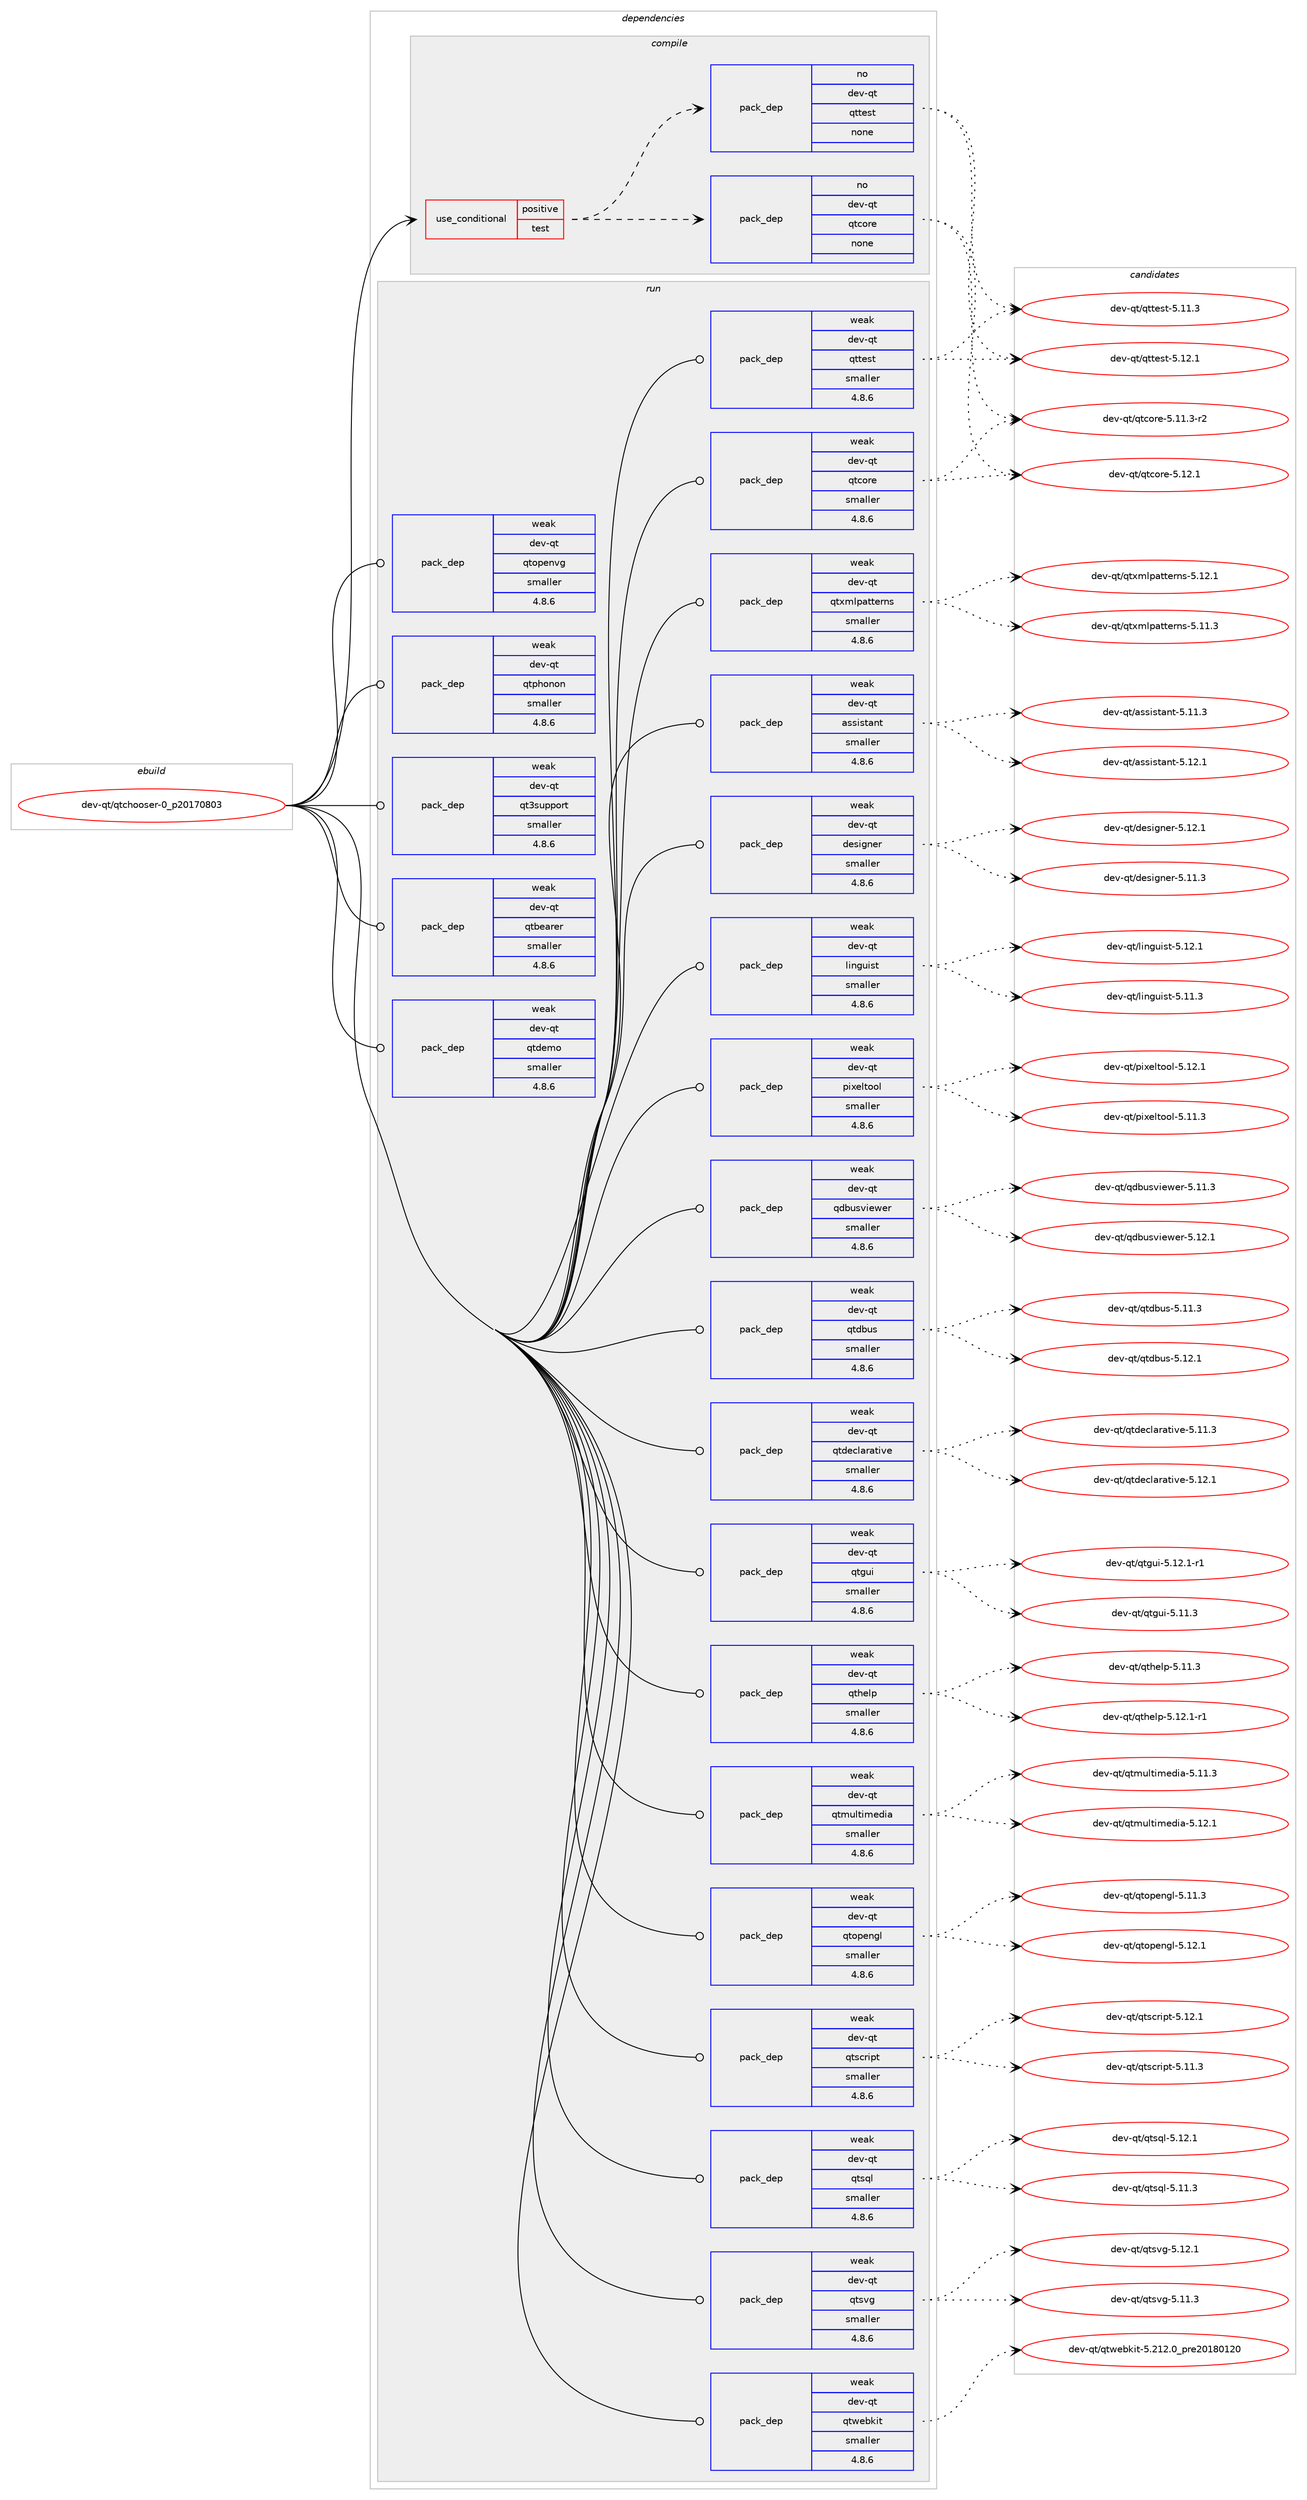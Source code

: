 digraph prolog {

# *************
# Graph options
# *************

newrank=true;
concentrate=true;
compound=true;
graph [rankdir=LR,fontname=Helvetica,fontsize=10,ranksep=1.5];#, ranksep=2.5, nodesep=0.2];
edge  [arrowhead=vee];
node  [fontname=Helvetica,fontsize=10];

# **********
# The ebuild
# **********

subgraph cluster_leftcol {
color=gray;
rank=same;
label=<<i>ebuild</i>>;
id [label="dev-qt/qtchooser-0_p20170803", color=red, width=4, href="../dev-qt/qtchooser-0_p20170803.svg"];
}

# ****************
# The dependencies
# ****************

subgraph cluster_midcol {
color=gray;
label=<<i>dependencies</i>>;
subgraph cluster_compile {
fillcolor="#eeeeee";
style=filled;
label=<<i>compile</i>>;
subgraph cond387506 {
dependency1450013 [label=<<TABLE BORDER="0" CELLBORDER="1" CELLSPACING="0" CELLPADDING="4"><TR><TD ROWSPAN="3" CELLPADDING="10">use_conditional</TD></TR><TR><TD>positive</TD></TR><TR><TD>test</TD></TR></TABLE>>, shape=none, color=red];
subgraph pack1039134 {
dependency1450014 [label=<<TABLE BORDER="0" CELLBORDER="1" CELLSPACING="0" CELLPADDING="4" WIDTH="220"><TR><TD ROWSPAN="6" CELLPADDING="30">pack_dep</TD></TR><TR><TD WIDTH="110">no</TD></TR><TR><TD>dev-qt</TD></TR><TR><TD>qtcore</TD></TR><TR><TD>none</TD></TR><TR><TD></TD></TR></TABLE>>, shape=none, color=blue];
}
dependency1450013:e -> dependency1450014:w [weight=20,style="dashed",arrowhead="vee"];
subgraph pack1039135 {
dependency1450015 [label=<<TABLE BORDER="0" CELLBORDER="1" CELLSPACING="0" CELLPADDING="4" WIDTH="220"><TR><TD ROWSPAN="6" CELLPADDING="30">pack_dep</TD></TR><TR><TD WIDTH="110">no</TD></TR><TR><TD>dev-qt</TD></TR><TR><TD>qttest</TD></TR><TR><TD>none</TD></TR><TR><TD></TD></TR></TABLE>>, shape=none, color=blue];
}
dependency1450013:e -> dependency1450015:w [weight=20,style="dashed",arrowhead="vee"];
}
id:e -> dependency1450013:w [weight=20,style="solid",arrowhead="vee"];
}
subgraph cluster_compileandrun {
fillcolor="#eeeeee";
style=filled;
label=<<i>compile and run</i>>;
}
subgraph cluster_run {
fillcolor="#eeeeee";
style=filled;
label=<<i>run</i>>;
subgraph pack1039136 {
dependency1450016 [label=<<TABLE BORDER="0" CELLBORDER="1" CELLSPACING="0" CELLPADDING="4" WIDTH="220"><TR><TD ROWSPAN="6" CELLPADDING="30">pack_dep</TD></TR><TR><TD WIDTH="110">weak</TD></TR><TR><TD>dev-qt</TD></TR><TR><TD>assistant</TD></TR><TR><TD>smaller</TD></TR><TR><TD>4.8.6</TD></TR></TABLE>>, shape=none, color=blue];
}
id:e -> dependency1450016:w [weight=20,style="solid",arrowhead="odot"];
subgraph pack1039137 {
dependency1450017 [label=<<TABLE BORDER="0" CELLBORDER="1" CELLSPACING="0" CELLPADDING="4" WIDTH="220"><TR><TD ROWSPAN="6" CELLPADDING="30">pack_dep</TD></TR><TR><TD WIDTH="110">weak</TD></TR><TR><TD>dev-qt</TD></TR><TR><TD>designer</TD></TR><TR><TD>smaller</TD></TR><TR><TD>4.8.6</TD></TR></TABLE>>, shape=none, color=blue];
}
id:e -> dependency1450017:w [weight=20,style="solid",arrowhead="odot"];
subgraph pack1039138 {
dependency1450018 [label=<<TABLE BORDER="0" CELLBORDER="1" CELLSPACING="0" CELLPADDING="4" WIDTH="220"><TR><TD ROWSPAN="6" CELLPADDING="30">pack_dep</TD></TR><TR><TD WIDTH="110">weak</TD></TR><TR><TD>dev-qt</TD></TR><TR><TD>linguist</TD></TR><TR><TD>smaller</TD></TR><TR><TD>4.8.6</TD></TR></TABLE>>, shape=none, color=blue];
}
id:e -> dependency1450018:w [weight=20,style="solid",arrowhead="odot"];
subgraph pack1039139 {
dependency1450019 [label=<<TABLE BORDER="0" CELLBORDER="1" CELLSPACING="0" CELLPADDING="4" WIDTH="220"><TR><TD ROWSPAN="6" CELLPADDING="30">pack_dep</TD></TR><TR><TD WIDTH="110">weak</TD></TR><TR><TD>dev-qt</TD></TR><TR><TD>pixeltool</TD></TR><TR><TD>smaller</TD></TR><TR><TD>4.8.6</TD></TR></TABLE>>, shape=none, color=blue];
}
id:e -> dependency1450019:w [weight=20,style="solid",arrowhead="odot"];
subgraph pack1039140 {
dependency1450020 [label=<<TABLE BORDER="0" CELLBORDER="1" CELLSPACING="0" CELLPADDING="4" WIDTH="220"><TR><TD ROWSPAN="6" CELLPADDING="30">pack_dep</TD></TR><TR><TD WIDTH="110">weak</TD></TR><TR><TD>dev-qt</TD></TR><TR><TD>qdbusviewer</TD></TR><TR><TD>smaller</TD></TR><TR><TD>4.8.6</TD></TR></TABLE>>, shape=none, color=blue];
}
id:e -> dependency1450020:w [weight=20,style="solid",arrowhead="odot"];
subgraph pack1039141 {
dependency1450021 [label=<<TABLE BORDER="0" CELLBORDER="1" CELLSPACING="0" CELLPADDING="4" WIDTH="220"><TR><TD ROWSPAN="6" CELLPADDING="30">pack_dep</TD></TR><TR><TD WIDTH="110">weak</TD></TR><TR><TD>dev-qt</TD></TR><TR><TD>qt3support</TD></TR><TR><TD>smaller</TD></TR><TR><TD>4.8.6</TD></TR></TABLE>>, shape=none, color=blue];
}
id:e -> dependency1450021:w [weight=20,style="solid",arrowhead="odot"];
subgraph pack1039142 {
dependency1450022 [label=<<TABLE BORDER="0" CELLBORDER="1" CELLSPACING="0" CELLPADDING="4" WIDTH="220"><TR><TD ROWSPAN="6" CELLPADDING="30">pack_dep</TD></TR><TR><TD WIDTH="110">weak</TD></TR><TR><TD>dev-qt</TD></TR><TR><TD>qtbearer</TD></TR><TR><TD>smaller</TD></TR><TR><TD>4.8.6</TD></TR></TABLE>>, shape=none, color=blue];
}
id:e -> dependency1450022:w [weight=20,style="solid",arrowhead="odot"];
subgraph pack1039143 {
dependency1450023 [label=<<TABLE BORDER="0" CELLBORDER="1" CELLSPACING="0" CELLPADDING="4" WIDTH="220"><TR><TD ROWSPAN="6" CELLPADDING="30">pack_dep</TD></TR><TR><TD WIDTH="110">weak</TD></TR><TR><TD>dev-qt</TD></TR><TR><TD>qtcore</TD></TR><TR><TD>smaller</TD></TR><TR><TD>4.8.6</TD></TR></TABLE>>, shape=none, color=blue];
}
id:e -> dependency1450023:w [weight=20,style="solid",arrowhead="odot"];
subgraph pack1039144 {
dependency1450024 [label=<<TABLE BORDER="0" CELLBORDER="1" CELLSPACING="0" CELLPADDING="4" WIDTH="220"><TR><TD ROWSPAN="6" CELLPADDING="30">pack_dep</TD></TR><TR><TD WIDTH="110">weak</TD></TR><TR><TD>dev-qt</TD></TR><TR><TD>qtdbus</TD></TR><TR><TD>smaller</TD></TR><TR><TD>4.8.6</TD></TR></TABLE>>, shape=none, color=blue];
}
id:e -> dependency1450024:w [weight=20,style="solid",arrowhead="odot"];
subgraph pack1039145 {
dependency1450025 [label=<<TABLE BORDER="0" CELLBORDER="1" CELLSPACING="0" CELLPADDING="4" WIDTH="220"><TR><TD ROWSPAN="6" CELLPADDING="30">pack_dep</TD></TR><TR><TD WIDTH="110">weak</TD></TR><TR><TD>dev-qt</TD></TR><TR><TD>qtdeclarative</TD></TR><TR><TD>smaller</TD></TR><TR><TD>4.8.6</TD></TR></TABLE>>, shape=none, color=blue];
}
id:e -> dependency1450025:w [weight=20,style="solid",arrowhead="odot"];
subgraph pack1039146 {
dependency1450026 [label=<<TABLE BORDER="0" CELLBORDER="1" CELLSPACING="0" CELLPADDING="4" WIDTH="220"><TR><TD ROWSPAN="6" CELLPADDING="30">pack_dep</TD></TR><TR><TD WIDTH="110">weak</TD></TR><TR><TD>dev-qt</TD></TR><TR><TD>qtdemo</TD></TR><TR><TD>smaller</TD></TR><TR><TD>4.8.6</TD></TR></TABLE>>, shape=none, color=blue];
}
id:e -> dependency1450026:w [weight=20,style="solid",arrowhead="odot"];
subgraph pack1039147 {
dependency1450027 [label=<<TABLE BORDER="0" CELLBORDER="1" CELLSPACING="0" CELLPADDING="4" WIDTH="220"><TR><TD ROWSPAN="6" CELLPADDING="30">pack_dep</TD></TR><TR><TD WIDTH="110">weak</TD></TR><TR><TD>dev-qt</TD></TR><TR><TD>qtgui</TD></TR><TR><TD>smaller</TD></TR><TR><TD>4.8.6</TD></TR></TABLE>>, shape=none, color=blue];
}
id:e -> dependency1450027:w [weight=20,style="solid",arrowhead="odot"];
subgraph pack1039148 {
dependency1450028 [label=<<TABLE BORDER="0" CELLBORDER="1" CELLSPACING="0" CELLPADDING="4" WIDTH="220"><TR><TD ROWSPAN="6" CELLPADDING="30">pack_dep</TD></TR><TR><TD WIDTH="110">weak</TD></TR><TR><TD>dev-qt</TD></TR><TR><TD>qthelp</TD></TR><TR><TD>smaller</TD></TR><TR><TD>4.8.6</TD></TR></TABLE>>, shape=none, color=blue];
}
id:e -> dependency1450028:w [weight=20,style="solid",arrowhead="odot"];
subgraph pack1039149 {
dependency1450029 [label=<<TABLE BORDER="0" CELLBORDER="1" CELLSPACING="0" CELLPADDING="4" WIDTH="220"><TR><TD ROWSPAN="6" CELLPADDING="30">pack_dep</TD></TR><TR><TD WIDTH="110">weak</TD></TR><TR><TD>dev-qt</TD></TR><TR><TD>qtmultimedia</TD></TR><TR><TD>smaller</TD></TR><TR><TD>4.8.6</TD></TR></TABLE>>, shape=none, color=blue];
}
id:e -> dependency1450029:w [weight=20,style="solid",arrowhead="odot"];
subgraph pack1039150 {
dependency1450030 [label=<<TABLE BORDER="0" CELLBORDER="1" CELLSPACING="0" CELLPADDING="4" WIDTH="220"><TR><TD ROWSPAN="6" CELLPADDING="30">pack_dep</TD></TR><TR><TD WIDTH="110">weak</TD></TR><TR><TD>dev-qt</TD></TR><TR><TD>qtopengl</TD></TR><TR><TD>smaller</TD></TR><TR><TD>4.8.6</TD></TR></TABLE>>, shape=none, color=blue];
}
id:e -> dependency1450030:w [weight=20,style="solid",arrowhead="odot"];
subgraph pack1039151 {
dependency1450031 [label=<<TABLE BORDER="0" CELLBORDER="1" CELLSPACING="0" CELLPADDING="4" WIDTH="220"><TR><TD ROWSPAN="6" CELLPADDING="30">pack_dep</TD></TR><TR><TD WIDTH="110">weak</TD></TR><TR><TD>dev-qt</TD></TR><TR><TD>qtopenvg</TD></TR><TR><TD>smaller</TD></TR><TR><TD>4.8.6</TD></TR></TABLE>>, shape=none, color=blue];
}
id:e -> dependency1450031:w [weight=20,style="solid",arrowhead="odot"];
subgraph pack1039152 {
dependency1450032 [label=<<TABLE BORDER="0" CELLBORDER="1" CELLSPACING="0" CELLPADDING="4" WIDTH="220"><TR><TD ROWSPAN="6" CELLPADDING="30">pack_dep</TD></TR><TR><TD WIDTH="110">weak</TD></TR><TR><TD>dev-qt</TD></TR><TR><TD>qtphonon</TD></TR><TR><TD>smaller</TD></TR><TR><TD>4.8.6</TD></TR></TABLE>>, shape=none, color=blue];
}
id:e -> dependency1450032:w [weight=20,style="solid",arrowhead="odot"];
subgraph pack1039153 {
dependency1450033 [label=<<TABLE BORDER="0" CELLBORDER="1" CELLSPACING="0" CELLPADDING="4" WIDTH="220"><TR><TD ROWSPAN="6" CELLPADDING="30">pack_dep</TD></TR><TR><TD WIDTH="110">weak</TD></TR><TR><TD>dev-qt</TD></TR><TR><TD>qtscript</TD></TR><TR><TD>smaller</TD></TR><TR><TD>4.8.6</TD></TR></TABLE>>, shape=none, color=blue];
}
id:e -> dependency1450033:w [weight=20,style="solid",arrowhead="odot"];
subgraph pack1039154 {
dependency1450034 [label=<<TABLE BORDER="0" CELLBORDER="1" CELLSPACING="0" CELLPADDING="4" WIDTH="220"><TR><TD ROWSPAN="6" CELLPADDING="30">pack_dep</TD></TR><TR><TD WIDTH="110">weak</TD></TR><TR><TD>dev-qt</TD></TR><TR><TD>qtsql</TD></TR><TR><TD>smaller</TD></TR><TR><TD>4.8.6</TD></TR></TABLE>>, shape=none, color=blue];
}
id:e -> dependency1450034:w [weight=20,style="solid",arrowhead="odot"];
subgraph pack1039155 {
dependency1450035 [label=<<TABLE BORDER="0" CELLBORDER="1" CELLSPACING="0" CELLPADDING="4" WIDTH="220"><TR><TD ROWSPAN="6" CELLPADDING="30">pack_dep</TD></TR><TR><TD WIDTH="110">weak</TD></TR><TR><TD>dev-qt</TD></TR><TR><TD>qtsvg</TD></TR><TR><TD>smaller</TD></TR><TR><TD>4.8.6</TD></TR></TABLE>>, shape=none, color=blue];
}
id:e -> dependency1450035:w [weight=20,style="solid",arrowhead="odot"];
subgraph pack1039156 {
dependency1450036 [label=<<TABLE BORDER="0" CELLBORDER="1" CELLSPACING="0" CELLPADDING="4" WIDTH="220"><TR><TD ROWSPAN="6" CELLPADDING="30">pack_dep</TD></TR><TR><TD WIDTH="110">weak</TD></TR><TR><TD>dev-qt</TD></TR><TR><TD>qttest</TD></TR><TR><TD>smaller</TD></TR><TR><TD>4.8.6</TD></TR></TABLE>>, shape=none, color=blue];
}
id:e -> dependency1450036:w [weight=20,style="solid",arrowhead="odot"];
subgraph pack1039157 {
dependency1450037 [label=<<TABLE BORDER="0" CELLBORDER="1" CELLSPACING="0" CELLPADDING="4" WIDTH="220"><TR><TD ROWSPAN="6" CELLPADDING="30">pack_dep</TD></TR><TR><TD WIDTH="110">weak</TD></TR><TR><TD>dev-qt</TD></TR><TR><TD>qtwebkit</TD></TR><TR><TD>smaller</TD></TR><TR><TD>4.8.6</TD></TR></TABLE>>, shape=none, color=blue];
}
id:e -> dependency1450037:w [weight=20,style="solid",arrowhead="odot"];
subgraph pack1039158 {
dependency1450038 [label=<<TABLE BORDER="0" CELLBORDER="1" CELLSPACING="0" CELLPADDING="4" WIDTH="220"><TR><TD ROWSPAN="6" CELLPADDING="30">pack_dep</TD></TR><TR><TD WIDTH="110">weak</TD></TR><TR><TD>dev-qt</TD></TR><TR><TD>qtxmlpatterns</TD></TR><TR><TD>smaller</TD></TR><TR><TD>4.8.6</TD></TR></TABLE>>, shape=none, color=blue];
}
id:e -> dependency1450038:w [weight=20,style="solid",arrowhead="odot"];
}
}

# **************
# The candidates
# **************

subgraph cluster_choices {
rank=same;
color=gray;
label=<<i>candidates</i>>;

subgraph choice1039134 {
color=black;
nodesep=1;
choice100101118451131164711311699111114101455346494946514511450 [label="dev-qt/qtcore-5.11.3-r2", color=red, width=4,href="../dev-qt/qtcore-5.11.3-r2.svg"];
choice10010111845113116471131169911111410145534649504649 [label="dev-qt/qtcore-5.12.1", color=red, width=4,href="../dev-qt/qtcore-5.12.1.svg"];
dependency1450014:e -> choice100101118451131164711311699111114101455346494946514511450:w [style=dotted,weight="100"];
dependency1450014:e -> choice10010111845113116471131169911111410145534649504649:w [style=dotted,weight="100"];
}
subgraph choice1039135 {
color=black;
nodesep=1;
choice100101118451131164711311611610111511645534649494651 [label="dev-qt/qttest-5.11.3", color=red, width=4,href="../dev-qt/qttest-5.11.3.svg"];
choice100101118451131164711311611610111511645534649504649 [label="dev-qt/qttest-5.12.1", color=red, width=4,href="../dev-qt/qttest-5.12.1.svg"];
dependency1450015:e -> choice100101118451131164711311611610111511645534649494651:w [style=dotted,weight="100"];
dependency1450015:e -> choice100101118451131164711311611610111511645534649504649:w [style=dotted,weight="100"];
}
subgraph choice1039136 {
color=black;
nodesep=1;
choice1001011184511311647971151151051151169711011645534649494651 [label="dev-qt/assistant-5.11.3", color=red, width=4,href="../dev-qt/assistant-5.11.3.svg"];
choice1001011184511311647971151151051151169711011645534649504649 [label="dev-qt/assistant-5.12.1", color=red, width=4,href="../dev-qt/assistant-5.12.1.svg"];
dependency1450016:e -> choice1001011184511311647971151151051151169711011645534649494651:w [style=dotted,weight="100"];
dependency1450016:e -> choice1001011184511311647971151151051151169711011645534649504649:w [style=dotted,weight="100"];
}
subgraph choice1039137 {
color=black;
nodesep=1;
choice100101118451131164710010111510510311010111445534649494651 [label="dev-qt/designer-5.11.3", color=red, width=4,href="../dev-qt/designer-5.11.3.svg"];
choice100101118451131164710010111510510311010111445534649504649 [label="dev-qt/designer-5.12.1", color=red, width=4,href="../dev-qt/designer-5.12.1.svg"];
dependency1450017:e -> choice100101118451131164710010111510510311010111445534649494651:w [style=dotted,weight="100"];
dependency1450017:e -> choice100101118451131164710010111510510311010111445534649504649:w [style=dotted,weight="100"];
}
subgraph choice1039138 {
color=black;
nodesep=1;
choice100101118451131164710810511010311710511511645534649494651 [label="dev-qt/linguist-5.11.3", color=red, width=4,href="../dev-qt/linguist-5.11.3.svg"];
choice100101118451131164710810511010311710511511645534649504649 [label="dev-qt/linguist-5.12.1", color=red, width=4,href="../dev-qt/linguist-5.12.1.svg"];
dependency1450018:e -> choice100101118451131164710810511010311710511511645534649494651:w [style=dotted,weight="100"];
dependency1450018:e -> choice100101118451131164710810511010311710511511645534649504649:w [style=dotted,weight="100"];
}
subgraph choice1039139 {
color=black;
nodesep=1;
choice100101118451131164711210512010110811611111110845534649494651 [label="dev-qt/pixeltool-5.11.3", color=red, width=4,href="../dev-qt/pixeltool-5.11.3.svg"];
choice100101118451131164711210512010110811611111110845534649504649 [label="dev-qt/pixeltool-5.12.1", color=red, width=4,href="../dev-qt/pixeltool-5.12.1.svg"];
dependency1450019:e -> choice100101118451131164711210512010110811611111110845534649494651:w [style=dotted,weight="100"];
dependency1450019:e -> choice100101118451131164711210512010110811611111110845534649504649:w [style=dotted,weight="100"];
}
subgraph choice1039140 {
color=black;
nodesep=1;
choice10010111845113116471131009811711511810510111910111445534649494651 [label="dev-qt/qdbusviewer-5.11.3", color=red, width=4,href="../dev-qt/qdbusviewer-5.11.3.svg"];
choice10010111845113116471131009811711511810510111910111445534649504649 [label="dev-qt/qdbusviewer-5.12.1", color=red, width=4,href="../dev-qt/qdbusviewer-5.12.1.svg"];
dependency1450020:e -> choice10010111845113116471131009811711511810510111910111445534649494651:w [style=dotted,weight="100"];
dependency1450020:e -> choice10010111845113116471131009811711511810510111910111445534649504649:w [style=dotted,weight="100"];
}
subgraph choice1039141 {
color=black;
nodesep=1;
}
subgraph choice1039142 {
color=black;
nodesep=1;
}
subgraph choice1039143 {
color=black;
nodesep=1;
choice100101118451131164711311699111114101455346494946514511450 [label="dev-qt/qtcore-5.11.3-r2", color=red, width=4,href="../dev-qt/qtcore-5.11.3-r2.svg"];
choice10010111845113116471131169911111410145534649504649 [label="dev-qt/qtcore-5.12.1", color=red, width=4,href="../dev-qt/qtcore-5.12.1.svg"];
dependency1450023:e -> choice100101118451131164711311699111114101455346494946514511450:w [style=dotted,weight="100"];
dependency1450023:e -> choice10010111845113116471131169911111410145534649504649:w [style=dotted,weight="100"];
}
subgraph choice1039144 {
color=black;
nodesep=1;
choice10010111845113116471131161009811711545534649494651 [label="dev-qt/qtdbus-5.11.3", color=red, width=4,href="../dev-qt/qtdbus-5.11.3.svg"];
choice10010111845113116471131161009811711545534649504649 [label="dev-qt/qtdbus-5.12.1", color=red, width=4,href="../dev-qt/qtdbus-5.12.1.svg"];
dependency1450024:e -> choice10010111845113116471131161009811711545534649494651:w [style=dotted,weight="100"];
dependency1450024:e -> choice10010111845113116471131161009811711545534649504649:w [style=dotted,weight="100"];
}
subgraph choice1039145 {
color=black;
nodesep=1;
choice100101118451131164711311610010199108971149711610511810145534649494651 [label="dev-qt/qtdeclarative-5.11.3", color=red, width=4,href="../dev-qt/qtdeclarative-5.11.3.svg"];
choice100101118451131164711311610010199108971149711610511810145534649504649 [label="dev-qt/qtdeclarative-5.12.1", color=red, width=4,href="../dev-qt/qtdeclarative-5.12.1.svg"];
dependency1450025:e -> choice100101118451131164711311610010199108971149711610511810145534649494651:w [style=dotted,weight="100"];
dependency1450025:e -> choice100101118451131164711311610010199108971149711610511810145534649504649:w [style=dotted,weight="100"];
}
subgraph choice1039146 {
color=black;
nodesep=1;
}
subgraph choice1039147 {
color=black;
nodesep=1;
choice100101118451131164711311610311710545534649494651 [label="dev-qt/qtgui-5.11.3", color=red, width=4,href="../dev-qt/qtgui-5.11.3.svg"];
choice1001011184511311647113116103117105455346495046494511449 [label="dev-qt/qtgui-5.12.1-r1", color=red, width=4,href="../dev-qt/qtgui-5.12.1-r1.svg"];
dependency1450027:e -> choice100101118451131164711311610311710545534649494651:w [style=dotted,weight="100"];
dependency1450027:e -> choice1001011184511311647113116103117105455346495046494511449:w [style=dotted,weight="100"];
}
subgraph choice1039148 {
color=black;
nodesep=1;
choice100101118451131164711311610410110811245534649494651 [label="dev-qt/qthelp-5.11.3", color=red, width=4,href="../dev-qt/qthelp-5.11.3.svg"];
choice1001011184511311647113116104101108112455346495046494511449 [label="dev-qt/qthelp-5.12.1-r1", color=red, width=4,href="../dev-qt/qthelp-5.12.1-r1.svg"];
dependency1450028:e -> choice100101118451131164711311610410110811245534649494651:w [style=dotted,weight="100"];
dependency1450028:e -> choice1001011184511311647113116104101108112455346495046494511449:w [style=dotted,weight="100"];
}
subgraph choice1039149 {
color=black;
nodesep=1;
choice10010111845113116471131161091171081161051091011001059745534649494651 [label="dev-qt/qtmultimedia-5.11.3", color=red, width=4,href="../dev-qt/qtmultimedia-5.11.3.svg"];
choice10010111845113116471131161091171081161051091011001059745534649504649 [label="dev-qt/qtmultimedia-5.12.1", color=red, width=4,href="../dev-qt/qtmultimedia-5.12.1.svg"];
dependency1450029:e -> choice10010111845113116471131161091171081161051091011001059745534649494651:w [style=dotted,weight="100"];
dependency1450029:e -> choice10010111845113116471131161091171081161051091011001059745534649504649:w [style=dotted,weight="100"];
}
subgraph choice1039150 {
color=black;
nodesep=1;
choice100101118451131164711311611111210111010310845534649494651 [label="dev-qt/qtopengl-5.11.3", color=red, width=4,href="../dev-qt/qtopengl-5.11.3.svg"];
choice100101118451131164711311611111210111010310845534649504649 [label="dev-qt/qtopengl-5.12.1", color=red, width=4,href="../dev-qt/qtopengl-5.12.1.svg"];
dependency1450030:e -> choice100101118451131164711311611111210111010310845534649494651:w [style=dotted,weight="100"];
dependency1450030:e -> choice100101118451131164711311611111210111010310845534649504649:w [style=dotted,weight="100"];
}
subgraph choice1039151 {
color=black;
nodesep=1;
}
subgraph choice1039152 {
color=black;
nodesep=1;
}
subgraph choice1039153 {
color=black;
nodesep=1;
choice10010111845113116471131161159911410511211645534649494651 [label="dev-qt/qtscript-5.11.3", color=red, width=4,href="../dev-qt/qtscript-5.11.3.svg"];
choice10010111845113116471131161159911410511211645534649504649 [label="dev-qt/qtscript-5.12.1", color=red, width=4,href="../dev-qt/qtscript-5.12.1.svg"];
dependency1450033:e -> choice10010111845113116471131161159911410511211645534649494651:w [style=dotted,weight="100"];
dependency1450033:e -> choice10010111845113116471131161159911410511211645534649504649:w [style=dotted,weight="100"];
}
subgraph choice1039154 {
color=black;
nodesep=1;
choice100101118451131164711311611511310845534649494651 [label="dev-qt/qtsql-5.11.3", color=red, width=4,href="../dev-qt/qtsql-5.11.3.svg"];
choice100101118451131164711311611511310845534649504649 [label="dev-qt/qtsql-5.12.1", color=red, width=4,href="../dev-qt/qtsql-5.12.1.svg"];
dependency1450034:e -> choice100101118451131164711311611511310845534649494651:w [style=dotted,weight="100"];
dependency1450034:e -> choice100101118451131164711311611511310845534649504649:w [style=dotted,weight="100"];
}
subgraph choice1039155 {
color=black;
nodesep=1;
choice100101118451131164711311611511810345534649494651 [label="dev-qt/qtsvg-5.11.3", color=red, width=4,href="../dev-qt/qtsvg-5.11.3.svg"];
choice100101118451131164711311611511810345534649504649 [label="dev-qt/qtsvg-5.12.1", color=red, width=4,href="../dev-qt/qtsvg-5.12.1.svg"];
dependency1450035:e -> choice100101118451131164711311611511810345534649494651:w [style=dotted,weight="100"];
dependency1450035:e -> choice100101118451131164711311611511810345534649504649:w [style=dotted,weight="100"];
}
subgraph choice1039156 {
color=black;
nodesep=1;
choice100101118451131164711311611610111511645534649494651 [label="dev-qt/qttest-5.11.3", color=red, width=4,href="../dev-qt/qttest-5.11.3.svg"];
choice100101118451131164711311611610111511645534649504649 [label="dev-qt/qttest-5.12.1", color=red, width=4,href="../dev-qt/qttest-5.12.1.svg"];
dependency1450036:e -> choice100101118451131164711311611610111511645534649494651:w [style=dotted,weight="100"];
dependency1450036:e -> choice100101118451131164711311611610111511645534649504649:w [style=dotted,weight="100"];
}
subgraph choice1039157 {
color=black;
nodesep=1;
choice1001011184511311647113116119101981071051164553465049504648951121141015048495648495048 [label="dev-qt/qtwebkit-5.212.0_pre20180120", color=red, width=4,href="../dev-qt/qtwebkit-5.212.0_pre20180120.svg"];
dependency1450037:e -> choice1001011184511311647113116119101981071051164553465049504648951121141015048495648495048:w [style=dotted,weight="100"];
}
subgraph choice1039158 {
color=black;
nodesep=1;
choice10010111845113116471131161201091081129711611610111411011545534649494651 [label="dev-qt/qtxmlpatterns-5.11.3", color=red, width=4,href="../dev-qt/qtxmlpatterns-5.11.3.svg"];
choice10010111845113116471131161201091081129711611610111411011545534649504649 [label="dev-qt/qtxmlpatterns-5.12.1", color=red, width=4,href="../dev-qt/qtxmlpatterns-5.12.1.svg"];
dependency1450038:e -> choice10010111845113116471131161201091081129711611610111411011545534649494651:w [style=dotted,weight="100"];
dependency1450038:e -> choice10010111845113116471131161201091081129711611610111411011545534649504649:w [style=dotted,weight="100"];
}
}

}
